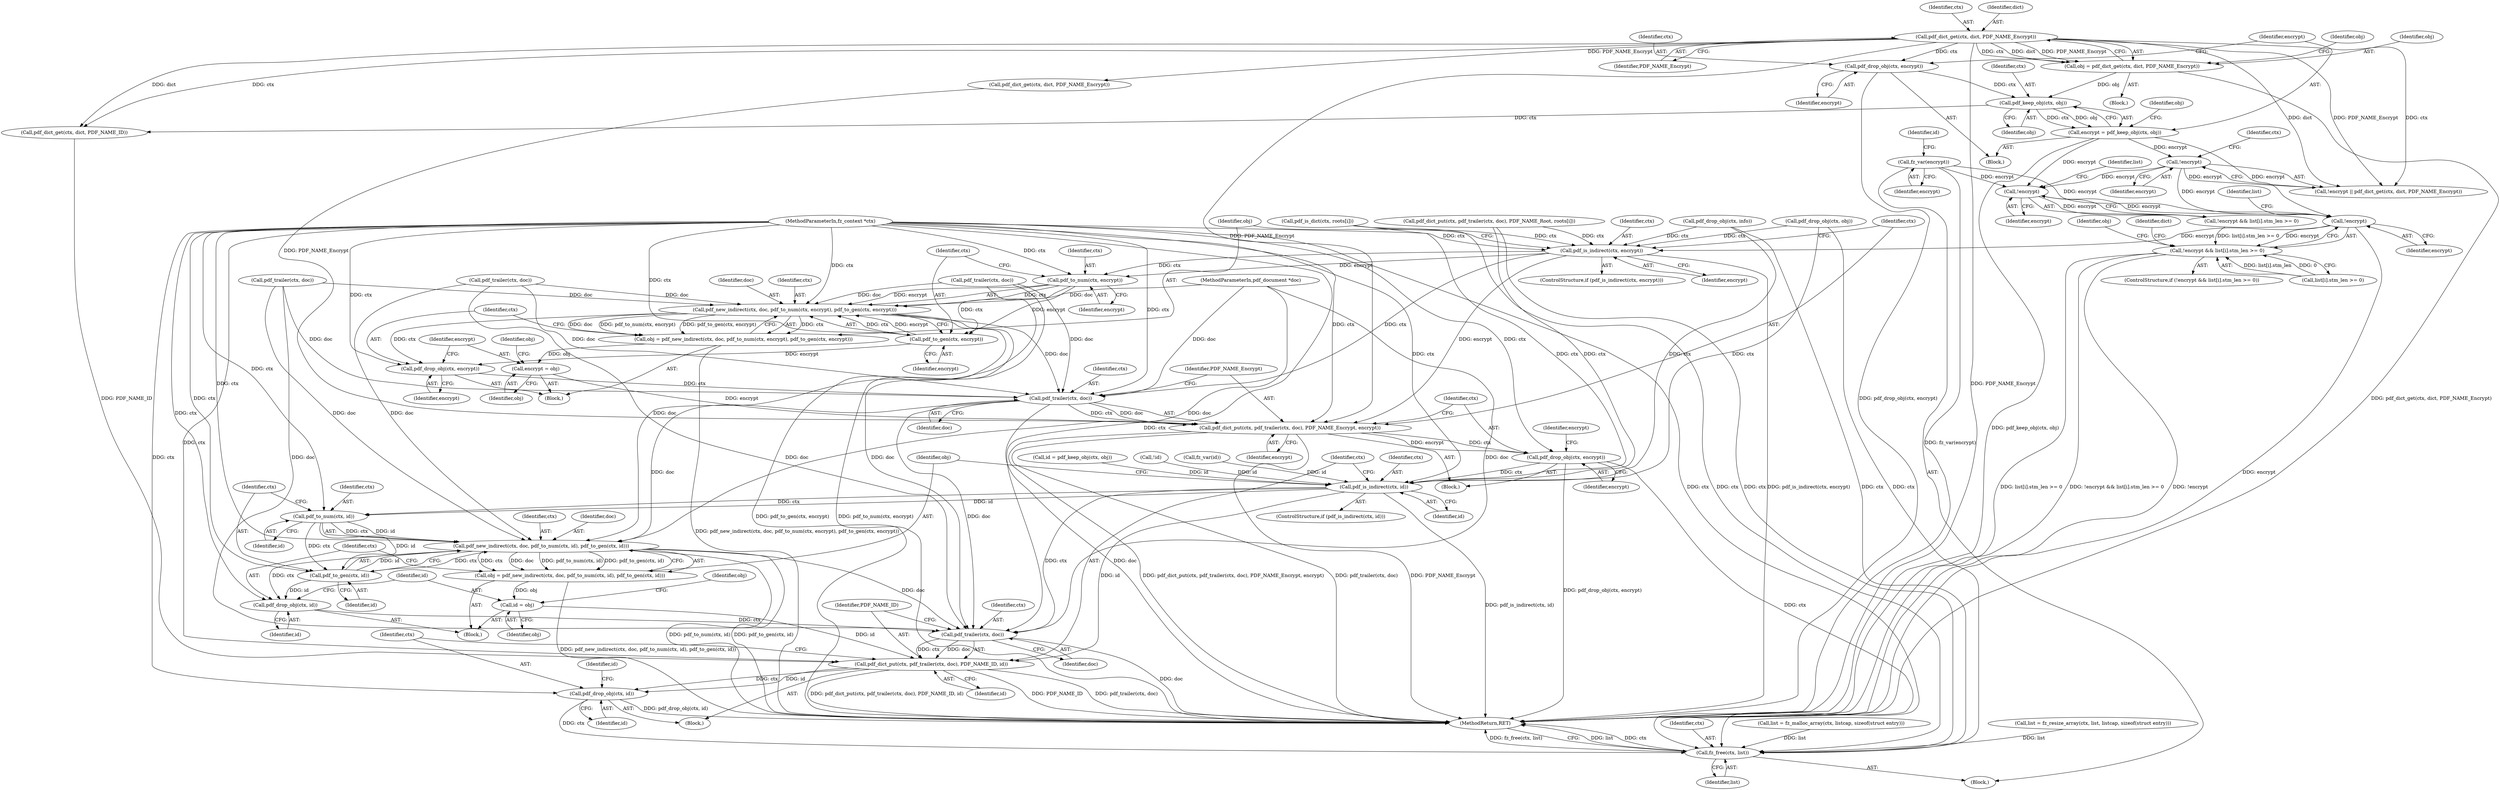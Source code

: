 digraph "0_ghostscript_1e03c06456d997435019fb3526fa2d4be7dbc6ec_0@API" {
"1000846" [label="(Call,!encrypt)"];
"1000568" [label="(Call,!encrypt)"];
"1000550" [label="(Call,encrypt = pdf_keep_obj(ctx, obj))"];
"1000552" [label="(Call,pdf_keep_obj(ctx, obj))"];
"1000547" [label="(Call,pdf_drop_obj(ctx, encrypt))"];
"1000540" [label="(Call,pdf_dict_get(ctx, dict, PDF_NAME_Encrypt))"];
"1000538" [label="(Call,obj = pdf_dict_get(ctx, dict, PDF_NAME_Encrypt))"];
"1000138" [label="(Call,fz_var(encrypt))"];
"1000769" [label="(Call,!encrypt)"];
"1000845" [label="(Call,!encrypt && list[i].stm_len >= 0)"];
"1000981" [label="(Call,pdf_is_indirect(ctx, encrypt))"];
"1000990" [label="(Call,pdf_to_num(ctx, encrypt))"];
"1000987" [label="(Call,pdf_new_indirect(ctx, doc, pdf_to_num(ctx, encrypt), pdf_to_gen(ctx, encrypt)))"];
"1000985" [label="(Call,obj = pdf_new_indirect(ctx, doc, pdf_to_num(ctx, encrypt), pdf_to_gen(ctx, encrypt)))"];
"1000999" [label="(Call,encrypt = obj)"];
"1001005" [label="(Call,pdf_dict_put(ctx, pdf_trailer(ctx, doc), PDF_NAME_Encrypt, encrypt))"];
"1001012" [label="(Call,pdf_drop_obj(ctx, encrypt))"];
"1001022" [label="(Call,pdf_is_indirect(ctx, id))"];
"1001031" [label="(Call,pdf_to_num(ctx, id))"];
"1001028" [label="(Call,pdf_new_indirect(ctx, doc, pdf_to_num(ctx, id), pdf_to_gen(ctx, id)))"];
"1001026" [label="(Call,obj = pdf_new_indirect(ctx, doc, pdf_to_num(ctx, id), pdf_to_gen(ctx, id)))"];
"1001040" [label="(Call,id = obj)"];
"1001046" [label="(Call,pdf_dict_put(ctx, pdf_trailer(ctx, doc), PDF_NAME_ID, id))"];
"1001053" [label="(Call,pdf_drop_obj(ctx, id))"];
"1001059" [label="(Call,fz_free(ctx, list))"];
"1001037" [label="(Call,pdf_drop_obj(ctx, id))"];
"1001048" [label="(Call,pdf_trailer(ctx, doc))"];
"1001034" [label="(Call,pdf_to_gen(ctx, id))"];
"1000996" [label="(Call,pdf_drop_obj(ctx, encrypt))"];
"1001007" [label="(Call,pdf_trailer(ctx, doc))"];
"1000993" [label="(Call,pdf_to_gen(ctx, encrypt))"];
"1001047" [label="(Identifier,ctx)"];
"1001006" [label="(Identifier,ctx)"];
"1000990" [label="(Call,pdf_to_num(ctx, encrypt))"];
"1000464" [label="(Call,list = fz_resize_array(ctx, list, listcap, sizeof(struct entry)))"];
"1000522" [label="(Block,)"];
"1000117" [label="(MethodParameterIn,fz_context *ctx)"];
"1000141" [label="(Identifier,id)"];
"1001040" [label="(Call,id = obj)"];
"1000118" [label="(MethodParameterIn,pdf_document *doc)"];
"1001025" [label="(Block,)"];
"1000548" [label="(Identifier,ctx)"];
"1000952" [label="(Call,pdf_dict_put(ctx, pdf_trailer(ctx, doc), PDF_NAME_Root, roots[i]))"];
"1000541" [label="(Identifier,ctx)"];
"1000982" [label="(Identifier,ctx)"];
"1000992" [label="(Identifier,encrypt)"];
"1000578" [label="(Call,id = pdf_keep_obj(ctx, obj))"];
"1000571" [label="(Identifier,ctx)"];
"1001012" [label="(Call,pdf_drop_obj(ctx, encrypt))"];
"1001035" [label="(Identifier,ctx)"];
"1000985" [label="(Call,obj = pdf_new_indirect(ctx, doc, pdf_to_num(ctx, encrypt), pdf_to_gen(ctx, encrypt)))"];
"1001046" [label="(Call,pdf_dict_put(ctx, pdf_trailer(ctx, doc), PDF_NAME_ID, id))"];
"1001057" [label="(Identifier,id)"];
"1001024" [label="(Identifier,id)"];
"1001014" [label="(Identifier,encrypt)"];
"1000568" [label="(Call,!encrypt)"];
"1001013" [label="(Identifier,ctx)"];
"1001037" [label="(Call,pdf_drop_obj(ctx, id))"];
"1000983" [label="(Identifier,encrypt)"];
"1000971" [label="(Call,pdf_drop_obj(ctx, info))"];
"1001021" [label="(ControlStructure,if (pdf_is_indirect(ctx, id)))"];
"1001036" [label="(Identifier,id)"];
"1001020" [label="(Block,)"];
"1000769" [label="(Call,!encrypt)"];
"1001060" [label="(Identifier,ctx)"];
"1001022" [label="(Call,pdf_is_indirect(ctx, id))"];
"1000546" [label="(Block,)"];
"1000119" [label="(Block,)"];
"1001011" [label="(Identifier,encrypt)"];
"1000542" [label="(Identifier,dict)"];
"1000918" [label="(Call,pdf_drop_obj(ctx, obj))"];
"1000848" [label="(Call,list[i].stm_len >= 0)"];
"1001052" [label="(Identifier,id)"];
"1001049" [label="(Identifier,ctx)"];
"1001008" [label="(Identifier,ctx)"];
"1000557" [label="(Call,pdf_dict_get(ctx, dict, PDF_NAME_ID))"];
"1000966" [label="(Call,pdf_trailer(ctx, doc))"];
"1000847" [label="(Identifier,encrypt)"];
"1001051" [label="(Identifier,PDF_NAME_ID)"];
"1000547" [label="(Call,pdf_drop_obj(ctx, encrypt))"];
"1000192" [label="(Call,list = fz_malloc_array(ctx, listcap, sizeof(struct entry)))"];
"1000994" [label="(Identifier,ctx)"];
"1000941" [label="(Call,pdf_is_dict(ctx, roots[i]))"];
"1000987" [label="(Call,pdf_new_indirect(ctx, doc, pdf_to_num(ctx, encrypt), pdf_to_gen(ctx, encrypt)))"];
"1001028" [label="(Call,pdf_new_indirect(ctx, doc, pdf_to_num(ctx, id), pdf_to_gen(ctx, id)))"];
"1000845" [label="(Call,!encrypt && list[i].stm_len >= 0)"];
"1001062" [label="(MethodReturn,RET)"];
"1001033" [label="(Identifier,id)"];
"1000998" [label="(Identifier,encrypt)"];
"1001007" [label="(Call,pdf_trailer(ctx, doc))"];
"1001003" [label="(Identifier,obj)"];
"1000540" [label="(Call,pdf_dict_get(ctx, dict, PDF_NAME_Encrypt))"];
"1000545" [label="(Identifier,obj)"];
"1000553" [label="(Identifier,ctx)"];
"1001009" [label="(Identifier,doc)"];
"1001050" [label="(Identifier,doc)"];
"1000995" [label="(Identifier,encrypt)"];
"1001055" [label="(Identifier,id)"];
"1000538" [label="(Call,obj = pdf_dict_get(ctx, dict, PDF_NAME_Encrypt))"];
"1000984" [label="(Block,)"];
"1000888" [label="(Identifier,obj)"];
"1000996" [label="(Call,pdf_drop_obj(ctx, encrypt))"];
"1000554" [label="(Identifier,obj)"];
"1000567" [label="(Call,!encrypt || pdf_dict_get(ctx, dict, PDF_NAME_Encrypt))"];
"1000539" [label="(Identifier,obj)"];
"1000988" [label="(Identifier,ctx)"];
"1001026" [label="(Call,obj = pdf_new_indirect(ctx, doc, pdf_to_num(ctx, id), pdf_to_gen(ctx, id)))"];
"1000549" [label="(Identifier,encrypt)"];
"1000999" [label="(Call,encrypt = obj)"];
"1001048" [label="(Call,pdf_trailer(ctx, doc))"];
"1001041" [label="(Identifier,id)"];
"1000993" [label="(Call,pdf_to_gen(ctx, encrypt))"];
"1001054" [label="(Identifier,ctx)"];
"1000768" [label="(Call,!encrypt && list[i].stm_len >= 0)"];
"1000997" [label="(Identifier,ctx)"];
"1001027" [label="(Identifier,obj)"];
"1000543" [label="(Identifier,PDF_NAME_Encrypt)"];
"1000774" [label="(Identifier,list)"];
"1001042" [label="(Identifier,obj)"];
"1001053" [label="(Call,pdf_drop_obj(ctx, id))"];
"1001038" [label="(Identifier,ctx)"];
"1000981" [label="(Call,pdf_is_indirect(ctx, encrypt))"];
"1000569" [label="(Identifier,encrypt)"];
"1001061" [label="(Identifier,list)"];
"1000989" [label="(Identifier,doc)"];
"1000139" [label="(Identifier,encrypt)"];
"1000913" [label="(Call,pdf_trailer(ctx, doc))"];
"1000846" [label="(Call,!encrypt)"];
"1001059" [label="(Call,fz_free(ctx, list))"];
"1000570" [label="(Call,pdf_dict_get(ctx, dict, PDF_NAME_Encrypt))"];
"1000857" [label="(Identifier,dict)"];
"1001034" [label="(Call,pdf_to_gen(ctx, id))"];
"1000552" [label="(Call,pdf_keep_obj(ctx, obj))"];
"1000565" [label="(Call,!id)"];
"1001032" [label="(Identifier,ctx)"];
"1000851" [label="(Identifier,list)"];
"1000140" [label="(Call,fz_var(id))"];
"1001005" [label="(Call,pdf_dict_put(ctx, pdf_trailer(ctx, doc), PDF_NAME_Encrypt, encrypt))"];
"1001029" [label="(Identifier,ctx)"];
"1000138" [label="(Call,fz_var(encrypt))"];
"1001001" [label="(Identifier,obj)"];
"1001023" [label="(Identifier,ctx)"];
"1000954" [label="(Call,pdf_trailer(ctx, doc))"];
"1000556" [label="(Identifier,obj)"];
"1001039" [label="(Identifier,id)"];
"1000991" [label="(Identifier,ctx)"];
"1000986" [label="(Identifier,obj)"];
"1001000" [label="(Identifier,encrypt)"];
"1000979" [label="(Block,)"];
"1001016" [label="(Identifier,encrypt)"];
"1000551" [label="(Identifier,encrypt)"];
"1000550" [label="(Call,encrypt = pdf_keep_obj(ctx, obj))"];
"1001031" [label="(Call,pdf_to_num(ctx, id))"];
"1001030" [label="(Identifier,doc)"];
"1001010" [label="(Identifier,PDF_NAME_Encrypt)"];
"1001044" [label="(Identifier,obj)"];
"1000844" [label="(ControlStructure,if (!encrypt && list[i].stm_len >= 0))"];
"1000980" [label="(ControlStructure,if (pdf_is_indirect(ctx, encrypt)))"];
"1000770" [label="(Identifier,encrypt)"];
"1000846" -> "1000845"  [label="AST: "];
"1000846" -> "1000847"  [label="CFG: "];
"1000847" -> "1000846"  [label="AST: "];
"1000851" -> "1000846"  [label="CFG: "];
"1000845" -> "1000846"  [label="CFG: "];
"1000846" -> "1001062"  [label="DDG: encrypt"];
"1000846" -> "1000845"  [label="DDG: encrypt"];
"1000568" -> "1000846"  [label="DDG: encrypt"];
"1000138" -> "1000846"  [label="DDG: encrypt"];
"1000769" -> "1000846"  [label="DDG: encrypt"];
"1000550" -> "1000846"  [label="DDG: encrypt"];
"1000846" -> "1000981"  [label="DDG: encrypt"];
"1000568" -> "1000567"  [label="AST: "];
"1000568" -> "1000569"  [label="CFG: "];
"1000569" -> "1000568"  [label="AST: "];
"1000571" -> "1000568"  [label="CFG: "];
"1000567" -> "1000568"  [label="CFG: "];
"1000568" -> "1000567"  [label="DDG: encrypt"];
"1000550" -> "1000568"  [label="DDG: encrypt"];
"1000568" -> "1000769"  [label="DDG: encrypt"];
"1000550" -> "1000546"  [label="AST: "];
"1000550" -> "1000552"  [label="CFG: "];
"1000551" -> "1000550"  [label="AST: "];
"1000552" -> "1000550"  [label="AST: "];
"1000556" -> "1000550"  [label="CFG: "];
"1000550" -> "1001062"  [label="DDG: pdf_keep_obj(ctx, obj)"];
"1000552" -> "1000550"  [label="DDG: ctx"];
"1000552" -> "1000550"  [label="DDG: obj"];
"1000550" -> "1000769"  [label="DDG: encrypt"];
"1000552" -> "1000554"  [label="CFG: "];
"1000553" -> "1000552"  [label="AST: "];
"1000554" -> "1000552"  [label="AST: "];
"1000547" -> "1000552"  [label="DDG: ctx"];
"1000538" -> "1000552"  [label="DDG: obj"];
"1000552" -> "1000557"  [label="DDG: ctx"];
"1000547" -> "1000546"  [label="AST: "];
"1000547" -> "1000549"  [label="CFG: "];
"1000548" -> "1000547"  [label="AST: "];
"1000549" -> "1000547"  [label="AST: "];
"1000551" -> "1000547"  [label="CFG: "];
"1000547" -> "1001062"  [label="DDG: pdf_drop_obj(ctx, encrypt)"];
"1000540" -> "1000547"  [label="DDG: ctx"];
"1000540" -> "1000538"  [label="AST: "];
"1000540" -> "1000543"  [label="CFG: "];
"1000541" -> "1000540"  [label="AST: "];
"1000542" -> "1000540"  [label="AST: "];
"1000543" -> "1000540"  [label="AST: "];
"1000538" -> "1000540"  [label="CFG: "];
"1000540" -> "1001062"  [label="DDG: PDF_NAME_Encrypt"];
"1000540" -> "1000538"  [label="DDG: ctx"];
"1000540" -> "1000538"  [label="DDG: dict"];
"1000540" -> "1000538"  [label="DDG: PDF_NAME_Encrypt"];
"1000540" -> "1000557"  [label="DDG: ctx"];
"1000540" -> "1000557"  [label="DDG: dict"];
"1000540" -> "1000567"  [label="DDG: ctx"];
"1000540" -> "1000567"  [label="DDG: dict"];
"1000540" -> "1000567"  [label="DDG: PDF_NAME_Encrypt"];
"1000540" -> "1000570"  [label="DDG: PDF_NAME_Encrypt"];
"1000540" -> "1001005"  [label="DDG: PDF_NAME_Encrypt"];
"1000538" -> "1000522"  [label="AST: "];
"1000539" -> "1000538"  [label="AST: "];
"1000545" -> "1000538"  [label="CFG: "];
"1000538" -> "1001062"  [label="DDG: pdf_dict_get(ctx, dict, PDF_NAME_Encrypt)"];
"1000138" -> "1000119"  [label="AST: "];
"1000138" -> "1000139"  [label="CFG: "];
"1000139" -> "1000138"  [label="AST: "];
"1000141" -> "1000138"  [label="CFG: "];
"1000138" -> "1001062"  [label="DDG: fz_var(encrypt)"];
"1000138" -> "1000769"  [label="DDG: encrypt"];
"1000769" -> "1000768"  [label="AST: "];
"1000769" -> "1000770"  [label="CFG: "];
"1000770" -> "1000769"  [label="AST: "];
"1000774" -> "1000769"  [label="CFG: "];
"1000768" -> "1000769"  [label="CFG: "];
"1000769" -> "1000768"  [label="DDG: encrypt"];
"1000845" -> "1000844"  [label="AST: "];
"1000845" -> "1000848"  [label="CFG: "];
"1000848" -> "1000845"  [label="AST: "];
"1000857" -> "1000845"  [label="CFG: "];
"1000888" -> "1000845"  [label="CFG: "];
"1000845" -> "1001062"  [label="DDG: !encrypt"];
"1000845" -> "1001062"  [label="DDG: list[i].stm_len >= 0"];
"1000845" -> "1001062"  [label="DDG: !encrypt && list[i].stm_len >= 0"];
"1000848" -> "1000845"  [label="DDG: list[i].stm_len"];
"1000848" -> "1000845"  [label="DDG: 0"];
"1000768" -> "1000845"  [label="DDG: list[i].stm_len >= 0"];
"1000981" -> "1000980"  [label="AST: "];
"1000981" -> "1000983"  [label="CFG: "];
"1000982" -> "1000981"  [label="AST: "];
"1000983" -> "1000981"  [label="AST: "];
"1000986" -> "1000981"  [label="CFG: "];
"1001006" -> "1000981"  [label="CFG: "];
"1000981" -> "1001062"  [label="DDG: pdf_is_indirect(ctx, encrypt)"];
"1000971" -> "1000981"  [label="DDG: ctx"];
"1000952" -> "1000981"  [label="DDG: ctx"];
"1000918" -> "1000981"  [label="DDG: ctx"];
"1000941" -> "1000981"  [label="DDG: ctx"];
"1000117" -> "1000981"  [label="DDG: ctx"];
"1000981" -> "1000990"  [label="DDG: ctx"];
"1000981" -> "1000990"  [label="DDG: encrypt"];
"1000981" -> "1001007"  [label="DDG: ctx"];
"1000981" -> "1001005"  [label="DDG: encrypt"];
"1000990" -> "1000987"  [label="AST: "];
"1000990" -> "1000992"  [label="CFG: "];
"1000991" -> "1000990"  [label="AST: "];
"1000992" -> "1000990"  [label="AST: "];
"1000994" -> "1000990"  [label="CFG: "];
"1000990" -> "1000987"  [label="DDG: ctx"];
"1000990" -> "1000987"  [label="DDG: encrypt"];
"1000117" -> "1000990"  [label="DDG: ctx"];
"1000990" -> "1000993"  [label="DDG: ctx"];
"1000990" -> "1000993"  [label="DDG: encrypt"];
"1000987" -> "1000985"  [label="AST: "];
"1000987" -> "1000993"  [label="CFG: "];
"1000988" -> "1000987"  [label="AST: "];
"1000989" -> "1000987"  [label="AST: "];
"1000993" -> "1000987"  [label="AST: "];
"1000985" -> "1000987"  [label="CFG: "];
"1000987" -> "1001062"  [label="DDG: pdf_to_gen(ctx, encrypt)"];
"1000987" -> "1001062"  [label="DDG: pdf_to_num(ctx, encrypt)"];
"1000987" -> "1000985"  [label="DDG: ctx"];
"1000987" -> "1000985"  [label="DDG: doc"];
"1000987" -> "1000985"  [label="DDG: pdf_to_num(ctx, encrypt)"];
"1000987" -> "1000985"  [label="DDG: pdf_to_gen(ctx, encrypt)"];
"1000993" -> "1000987"  [label="DDG: ctx"];
"1000993" -> "1000987"  [label="DDG: encrypt"];
"1000117" -> "1000987"  [label="DDG: ctx"];
"1000913" -> "1000987"  [label="DDG: doc"];
"1000966" -> "1000987"  [label="DDG: doc"];
"1000954" -> "1000987"  [label="DDG: doc"];
"1000118" -> "1000987"  [label="DDG: doc"];
"1000987" -> "1000996"  [label="DDG: ctx"];
"1000987" -> "1001007"  [label="DDG: doc"];
"1000985" -> "1000984"  [label="AST: "];
"1000986" -> "1000985"  [label="AST: "];
"1000997" -> "1000985"  [label="CFG: "];
"1000985" -> "1001062"  [label="DDG: pdf_new_indirect(ctx, doc, pdf_to_num(ctx, encrypt), pdf_to_gen(ctx, encrypt))"];
"1000985" -> "1000999"  [label="DDG: obj"];
"1000999" -> "1000984"  [label="AST: "];
"1000999" -> "1001001"  [label="CFG: "];
"1001000" -> "1000999"  [label="AST: "];
"1001001" -> "1000999"  [label="AST: "];
"1001003" -> "1000999"  [label="CFG: "];
"1000999" -> "1001005"  [label="DDG: encrypt"];
"1001005" -> "1000979"  [label="AST: "];
"1001005" -> "1001011"  [label="CFG: "];
"1001006" -> "1001005"  [label="AST: "];
"1001007" -> "1001005"  [label="AST: "];
"1001010" -> "1001005"  [label="AST: "];
"1001011" -> "1001005"  [label="AST: "];
"1001013" -> "1001005"  [label="CFG: "];
"1001005" -> "1001062"  [label="DDG: pdf_trailer(ctx, doc)"];
"1001005" -> "1001062"  [label="DDG: pdf_dict_put(ctx, pdf_trailer(ctx, doc), PDF_NAME_Encrypt, encrypt)"];
"1001005" -> "1001062"  [label="DDG: PDF_NAME_Encrypt"];
"1001007" -> "1001005"  [label="DDG: ctx"];
"1001007" -> "1001005"  [label="DDG: doc"];
"1000117" -> "1001005"  [label="DDG: ctx"];
"1000570" -> "1001005"  [label="DDG: PDF_NAME_Encrypt"];
"1001005" -> "1001012"  [label="DDG: ctx"];
"1001005" -> "1001012"  [label="DDG: encrypt"];
"1001012" -> "1000979"  [label="AST: "];
"1001012" -> "1001014"  [label="CFG: "];
"1001013" -> "1001012"  [label="AST: "];
"1001014" -> "1001012"  [label="AST: "];
"1001016" -> "1001012"  [label="CFG: "];
"1001012" -> "1001062"  [label="DDG: pdf_drop_obj(ctx, encrypt)"];
"1000117" -> "1001012"  [label="DDG: ctx"];
"1001012" -> "1001022"  [label="DDG: ctx"];
"1001012" -> "1001059"  [label="DDG: ctx"];
"1001022" -> "1001021"  [label="AST: "];
"1001022" -> "1001024"  [label="CFG: "];
"1001023" -> "1001022"  [label="AST: "];
"1001024" -> "1001022"  [label="AST: "];
"1001027" -> "1001022"  [label="CFG: "];
"1001047" -> "1001022"  [label="CFG: "];
"1001022" -> "1001062"  [label="DDG: pdf_is_indirect(ctx, id)"];
"1000971" -> "1001022"  [label="DDG: ctx"];
"1000952" -> "1001022"  [label="DDG: ctx"];
"1000918" -> "1001022"  [label="DDG: ctx"];
"1000941" -> "1001022"  [label="DDG: ctx"];
"1000117" -> "1001022"  [label="DDG: ctx"];
"1000578" -> "1001022"  [label="DDG: id"];
"1000565" -> "1001022"  [label="DDG: id"];
"1000140" -> "1001022"  [label="DDG: id"];
"1001022" -> "1001031"  [label="DDG: ctx"];
"1001022" -> "1001031"  [label="DDG: id"];
"1001022" -> "1001048"  [label="DDG: ctx"];
"1001022" -> "1001046"  [label="DDG: id"];
"1001031" -> "1001028"  [label="AST: "];
"1001031" -> "1001033"  [label="CFG: "];
"1001032" -> "1001031"  [label="AST: "];
"1001033" -> "1001031"  [label="AST: "];
"1001035" -> "1001031"  [label="CFG: "];
"1001031" -> "1001028"  [label="DDG: ctx"];
"1001031" -> "1001028"  [label="DDG: id"];
"1000117" -> "1001031"  [label="DDG: ctx"];
"1001031" -> "1001034"  [label="DDG: ctx"];
"1001031" -> "1001034"  [label="DDG: id"];
"1001028" -> "1001026"  [label="AST: "];
"1001028" -> "1001034"  [label="CFG: "];
"1001029" -> "1001028"  [label="AST: "];
"1001030" -> "1001028"  [label="AST: "];
"1001034" -> "1001028"  [label="AST: "];
"1001026" -> "1001028"  [label="CFG: "];
"1001028" -> "1001062"  [label="DDG: pdf_to_gen(ctx, id)"];
"1001028" -> "1001062"  [label="DDG: pdf_to_num(ctx, id)"];
"1001028" -> "1001026"  [label="DDG: ctx"];
"1001028" -> "1001026"  [label="DDG: doc"];
"1001028" -> "1001026"  [label="DDG: pdf_to_num(ctx, id)"];
"1001028" -> "1001026"  [label="DDG: pdf_to_gen(ctx, id)"];
"1001034" -> "1001028"  [label="DDG: ctx"];
"1001034" -> "1001028"  [label="DDG: id"];
"1000117" -> "1001028"  [label="DDG: ctx"];
"1001007" -> "1001028"  [label="DDG: doc"];
"1000913" -> "1001028"  [label="DDG: doc"];
"1000966" -> "1001028"  [label="DDG: doc"];
"1000954" -> "1001028"  [label="DDG: doc"];
"1000118" -> "1001028"  [label="DDG: doc"];
"1001028" -> "1001037"  [label="DDG: ctx"];
"1001028" -> "1001048"  [label="DDG: doc"];
"1001026" -> "1001025"  [label="AST: "];
"1001027" -> "1001026"  [label="AST: "];
"1001038" -> "1001026"  [label="CFG: "];
"1001026" -> "1001062"  [label="DDG: pdf_new_indirect(ctx, doc, pdf_to_num(ctx, id), pdf_to_gen(ctx, id))"];
"1001026" -> "1001040"  [label="DDG: obj"];
"1001040" -> "1001025"  [label="AST: "];
"1001040" -> "1001042"  [label="CFG: "];
"1001041" -> "1001040"  [label="AST: "];
"1001042" -> "1001040"  [label="AST: "];
"1001044" -> "1001040"  [label="CFG: "];
"1001040" -> "1001046"  [label="DDG: id"];
"1001046" -> "1001020"  [label="AST: "];
"1001046" -> "1001052"  [label="CFG: "];
"1001047" -> "1001046"  [label="AST: "];
"1001048" -> "1001046"  [label="AST: "];
"1001051" -> "1001046"  [label="AST: "];
"1001052" -> "1001046"  [label="AST: "];
"1001054" -> "1001046"  [label="CFG: "];
"1001046" -> "1001062"  [label="DDG: PDF_NAME_ID"];
"1001046" -> "1001062"  [label="DDG: pdf_trailer(ctx, doc)"];
"1001046" -> "1001062"  [label="DDG: pdf_dict_put(ctx, pdf_trailer(ctx, doc), PDF_NAME_ID, id)"];
"1001048" -> "1001046"  [label="DDG: ctx"];
"1001048" -> "1001046"  [label="DDG: doc"];
"1000117" -> "1001046"  [label="DDG: ctx"];
"1000557" -> "1001046"  [label="DDG: PDF_NAME_ID"];
"1001046" -> "1001053"  [label="DDG: ctx"];
"1001046" -> "1001053"  [label="DDG: id"];
"1001053" -> "1001020"  [label="AST: "];
"1001053" -> "1001055"  [label="CFG: "];
"1001054" -> "1001053"  [label="AST: "];
"1001055" -> "1001053"  [label="AST: "];
"1001057" -> "1001053"  [label="CFG: "];
"1001053" -> "1001062"  [label="DDG: pdf_drop_obj(ctx, id)"];
"1000117" -> "1001053"  [label="DDG: ctx"];
"1001053" -> "1001059"  [label="DDG: ctx"];
"1001059" -> "1000119"  [label="AST: "];
"1001059" -> "1001061"  [label="CFG: "];
"1001060" -> "1001059"  [label="AST: "];
"1001061" -> "1001059"  [label="AST: "];
"1001062" -> "1001059"  [label="CFG: "];
"1001059" -> "1001062"  [label="DDG: list"];
"1001059" -> "1001062"  [label="DDG: ctx"];
"1001059" -> "1001062"  [label="DDG: fz_free(ctx, list)"];
"1000971" -> "1001059"  [label="DDG: ctx"];
"1000952" -> "1001059"  [label="DDG: ctx"];
"1000918" -> "1001059"  [label="DDG: ctx"];
"1000941" -> "1001059"  [label="DDG: ctx"];
"1000117" -> "1001059"  [label="DDG: ctx"];
"1000464" -> "1001059"  [label="DDG: list"];
"1000192" -> "1001059"  [label="DDG: list"];
"1001037" -> "1001025"  [label="AST: "];
"1001037" -> "1001039"  [label="CFG: "];
"1001038" -> "1001037"  [label="AST: "];
"1001039" -> "1001037"  [label="AST: "];
"1001041" -> "1001037"  [label="CFG: "];
"1000117" -> "1001037"  [label="DDG: ctx"];
"1001034" -> "1001037"  [label="DDG: id"];
"1001037" -> "1001048"  [label="DDG: ctx"];
"1001048" -> "1001050"  [label="CFG: "];
"1001049" -> "1001048"  [label="AST: "];
"1001050" -> "1001048"  [label="AST: "];
"1001051" -> "1001048"  [label="CFG: "];
"1001048" -> "1001062"  [label="DDG: doc"];
"1000117" -> "1001048"  [label="DDG: ctx"];
"1001007" -> "1001048"  [label="DDG: doc"];
"1000913" -> "1001048"  [label="DDG: doc"];
"1000966" -> "1001048"  [label="DDG: doc"];
"1000954" -> "1001048"  [label="DDG: doc"];
"1000118" -> "1001048"  [label="DDG: doc"];
"1001034" -> "1001036"  [label="CFG: "];
"1001035" -> "1001034"  [label="AST: "];
"1001036" -> "1001034"  [label="AST: "];
"1000117" -> "1001034"  [label="DDG: ctx"];
"1000996" -> "1000984"  [label="AST: "];
"1000996" -> "1000998"  [label="CFG: "];
"1000997" -> "1000996"  [label="AST: "];
"1000998" -> "1000996"  [label="AST: "];
"1001000" -> "1000996"  [label="CFG: "];
"1000117" -> "1000996"  [label="DDG: ctx"];
"1000993" -> "1000996"  [label="DDG: encrypt"];
"1000996" -> "1001007"  [label="DDG: ctx"];
"1001007" -> "1001009"  [label="CFG: "];
"1001008" -> "1001007"  [label="AST: "];
"1001009" -> "1001007"  [label="AST: "];
"1001010" -> "1001007"  [label="CFG: "];
"1001007" -> "1001062"  [label="DDG: doc"];
"1000117" -> "1001007"  [label="DDG: ctx"];
"1000913" -> "1001007"  [label="DDG: doc"];
"1000966" -> "1001007"  [label="DDG: doc"];
"1000954" -> "1001007"  [label="DDG: doc"];
"1000118" -> "1001007"  [label="DDG: doc"];
"1000993" -> "1000995"  [label="CFG: "];
"1000994" -> "1000993"  [label="AST: "];
"1000995" -> "1000993"  [label="AST: "];
"1000117" -> "1000993"  [label="DDG: ctx"];
}
